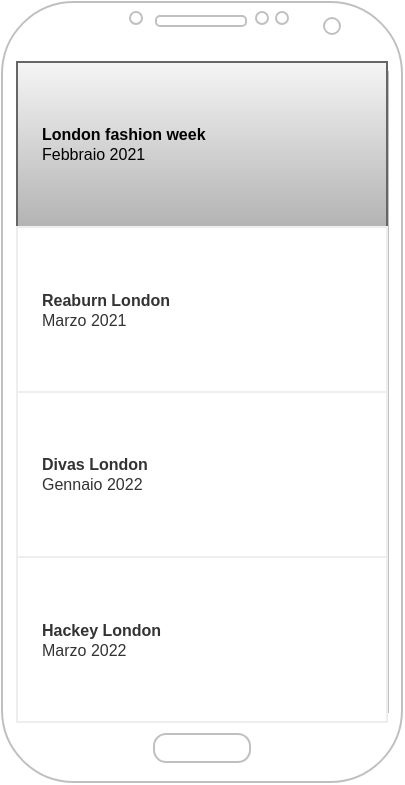 <mxfile version="14.2.7" type="github">
  <diagram id="hcMy2Z_y78sN9fAc1JS5" name="Page-1">
    <mxGraphModel dx="626" dy="411" grid="1" gridSize="10" guides="1" tooltips="1" connect="1" arrows="1" fold="1" page="1" pageScale="1" pageWidth="827" pageHeight="1169" math="0" shadow="0">
      <root>
        <mxCell id="0" />
        <mxCell id="1" parent="0" />
        <mxCell id="thtb-wzZfUm6oHh2rwaZ-1" value="" style="verticalLabelPosition=bottom;verticalAlign=top;html=1;shadow=0;dashed=0;strokeWidth=1;shape=mxgraph.android.phone2;strokeColor=#c0c0c0;" vertex="1" parent="1">
          <mxGeometry x="300" y="70" width="200" height="390" as="geometry" />
        </mxCell>
        <mxCell id="thtb-wzZfUm6oHh2rwaZ-2" value="" style="strokeWidth=1;html=1;shadow=0;dashed=0;shape=mxgraph.android.rrect;rSize=0;strokeColor=#eeeeee;fillColor=#ffffff;gradientColor=none;" vertex="1" parent="1">
          <mxGeometry x="307.5" y="100" width="185" height="330" as="geometry" />
        </mxCell>
        <mxCell id="thtb-wzZfUm6oHh2rwaZ-3" value="&lt;b&gt;London fashion week&lt;/b&gt;&lt;br&gt;Febbraio 2021" style="strokeColor=#666666;fillColor=#f5f5f5;strokeWidth=1;html=1;shadow=0;dashed=0;shape=mxgraph.android.rrect;rSize=0;align=left;spacingLeft=10;fontSize=8;gradientColor=#b3b3b3;" vertex="1" parent="thtb-wzZfUm6oHh2rwaZ-2">
          <mxGeometry width="185" height="82.5" as="geometry" />
        </mxCell>
        <mxCell id="thtb-wzZfUm6oHh2rwaZ-4" value="&lt;b&gt;Reaburn London&lt;/b&gt;&lt;br&gt;Marzo 2021" style="strokeColor=inherit;fillColor=inherit;gradientColor=inherit;strokeWidth=1;html=1;shadow=0;dashed=0;shape=mxgraph.android.rrect;rSize=0;align=left;spacingLeft=10;fontSize=8;fontColor=#333333;" vertex="1" parent="thtb-wzZfUm6oHh2rwaZ-2">
          <mxGeometry y="82.5" width="185" height="82.5" as="geometry" />
        </mxCell>
        <mxCell id="thtb-wzZfUm6oHh2rwaZ-5" value="&lt;b&gt;Divas London&lt;/b&gt;&lt;br&gt;Gennaio 2022" style="strokeColor=inherit;fillColor=inherit;gradientColor=inherit;strokeWidth=1;html=1;shadow=0;dashed=0;shape=mxgraph.android.rrect;rSize=0;align=left;spacingLeft=10;fontSize=8;fontColor=#333333;" vertex="1" parent="thtb-wzZfUm6oHh2rwaZ-2">
          <mxGeometry y="165" width="185" height="82.5" as="geometry" />
        </mxCell>
        <mxCell id="thtb-wzZfUm6oHh2rwaZ-6" value="&lt;b&gt;Hackey London&lt;/b&gt;&lt;br&gt;Marzo 2022" style="strokeColor=inherit;fillColor=inherit;gradientColor=inherit;strokeWidth=1;html=1;shadow=0;dashed=0;shape=mxgraph.android.rrect;rSize=0;align=left;spacingLeft=10;fontSize=8;fontColor=#333333;" vertex="1" parent="thtb-wzZfUm6oHh2rwaZ-2">
          <mxGeometry y="247.5" width="185" height="82.5" as="geometry" />
        </mxCell>
      </root>
    </mxGraphModel>
  </diagram>
</mxfile>
